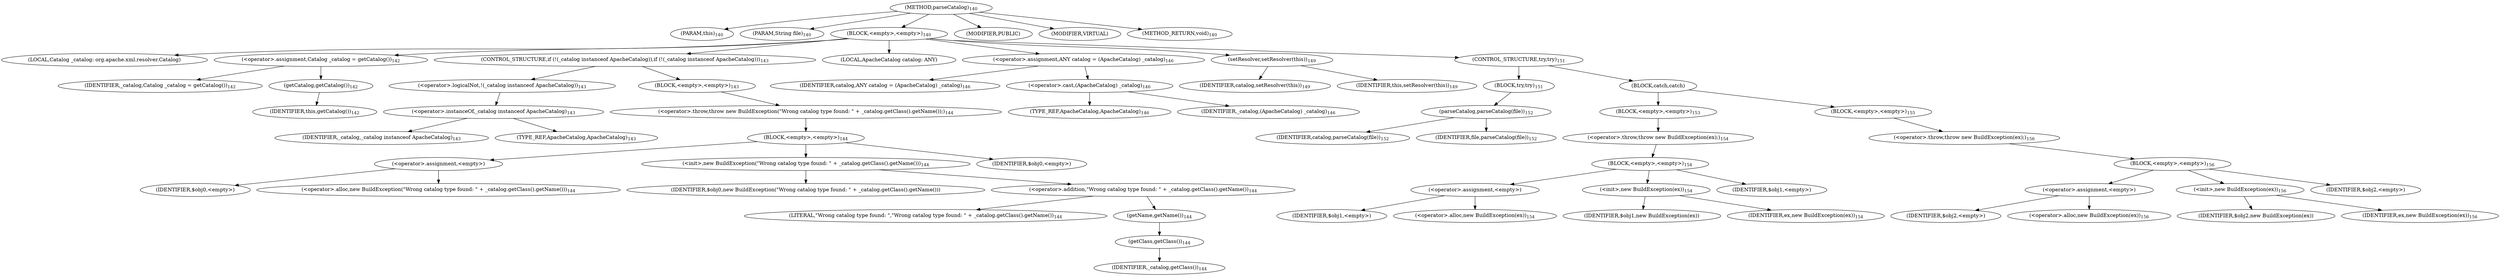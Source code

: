digraph "parseCatalog" {  
"31" [label = <(METHOD,parseCatalog)<SUB>140</SUB>> ]
"6" [label = <(PARAM,this)<SUB>140</SUB>> ]
"32" [label = <(PARAM,String file)<SUB>140</SUB>> ]
"33" [label = <(BLOCK,&lt;empty&gt;,&lt;empty&gt;)<SUB>140</SUB>> ]
"34" [label = <(LOCAL,Catalog _catalog: org.apache.xml.resolver.Catalog)> ]
"35" [label = <(&lt;operator&gt;.assignment,Catalog _catalog = getCatalog())<SUB>142</SUB>> ]
"36" [label = <(IDENTIFIER,_catalog,Catalog _catalog = getCatalog())<SUB>142</SUB>> ]
"37" [label = <(getCatalog,getCatalog())<SUB>142</SUB>> ]
"5" [label = <(IDENTIFIER,this,getCatalog())<SUB>142</SUB>> ]
"38" [label = <(CONTROL_STRUCTURE,if (!(_catalog instanceof ApacheCatalog)),if (!(_catalog instanceof ApacheCatalog)))<SUB>143</SUB>> ]
"39" [label = <(&lt;operator&gt;.logicalNot,!(_catalog instanceof ApacheCatalog))<SUB>143</SUB>> ]
"40" [label = <(&lt;operator&gt;.instanceOf,_catalog instanceof ApacheCatalog)<SUB>143</SUB>> ]
"41" [label = <(IDENTIFIER,_catalog,_catalog instanceof ApacheCatalog)<SUB>143</SUB>> ]
"42" [label = <(TYPE_REF,ApacheCatalog,ApacheCatalog)<SUB>143</SUB>> ]
"43" [label = <(BLOCK,&lt;empty&gt;,&lt;empty&gt;)<SUB>143</SUB>> ]
"44" [label = <(&lt;operator&gt;.throw,throw new BuildException(&quot;Wrong catalog type found: &quot; + _catalog.getClass().getName());)<SUB>144</SUB>> ]
"45" [label = <(BLOCK,&lt;empty&gt;,&lt;empty&gt;)<SUB>144</SUB>> ]
"46" [label = <(&lt;operator&gt;.assignment,&lt;empty&gt;)> ]
"47" [label = <(IDENTIFIER,$obj0,&lt;empty&gt;)> ]
"48" [label = <(&lt;operator&gt;.alloc,new BuildException(&quot;Wrong catalog type found: &quot; + _catalog.getClass().getName()))<SUB>144</SUB>> ]
"49" [label = <(&lt;init&gt;,new BuildException(&quot;Wrong catalog type found: &quot; + _catalog.getClass().getName()))<SUB>144</SUB>> ]
"50" [label = <(IDENTIFIER,$obj0,new BuildException(&quot;Wrong catalog type found: &quot; + _catalog.getClass().getName()))> ]
"51" [label = <(&lt;operator&gt;.addition,&quot;Wrong catalog type found: &quot; + _catalog.getClass().getName())<SUB>144</SUB>> ]
"52" [label = <(LITERAL,&quot;Wrong catalog type found: &quot;,&quot;Wrong catalog type found: &quot; + _catalog.getClass().getName())<SUB>144</SUB>> ]
"53" [label = <(getName,getName())<SUB>144</SUB>> ]
"54" [label = <(getClass,getClass())<SUB>144</SUB>> ]
"55" [label = <(IDENTIFIER,_catalog,getClass())<SUB>144</SUB>> ]
"56" [label = <(IDENTIFIER,$obj0,&lt;empty&gt;)> ]
"57" [label = <(LOCAL,ApacheCatalog catalog: ANY)> ]
"58" [label = <(&lt;operator&gt;.assignment,ANY catalog = (ApacheCatalog) _catalog)<SUB>146</SUB>> ]
"59" [label = <(IDENTIFIER,catalog,ANY catalog = (ApacheCatalog) _catalog)<SUB>146</SUB>> ]
"60" [label = <(&lt;operator&gt;.cast,(ApacheCatalog) _catalog)<SUB>146</SUB>> ]
"61" [label = <(TYPE_REF,ApacheCatalog,ApacheCatalog)<SUB>146</SUB>> ]
"62" [label = <(IDENTIFIER,_catalog,(ApacheCatalog) _catalog)<SUB>146</SUB>> ]
"63" [label = <(setResolver,setResolver(this))<SUB>149</SUB>> ]
"64" [label = <(IDENTIFIER,catalog,setResolver(this))<SUB>149</SUB>> ]
"7" [label = <(IDENTIFIER,this,setResolver(this))<SUB>149</SUB>> ]
"65" [label = <(CONTROL_STRUCTURE,try,try)<SUB>151</SUB>> ]
"66" [label = <(BLOCK,try,try)<SUB>151</SUB>> ]
"67" [label = <(parseCatalog,parseCatalog(file))<SUB>152</SUB>> ]
"68" [label = <(IDENTIFIER,catalog,parseCatalog(file))<SUB>152</SUB>> ]
"69" [label = <(IDENTIFIER,file,parseCatalog(file))<SUB>152</SUB>> ]
"70" [label = <(BLOCK,catch,catch)> ]
"71" [label = <(BLOCK,&lt;empty&gt;,&lt;empty&gt;)<SUB>153</SUB>> ]
"72" [label = <(&lt;operator&gt;.throw,throw new BuildException(ex);)<SUB>154</SUB>> ]
"73" [label = <(BLOCK,&lt;empty&gt;,&lt;empty&gt;)<SUB>154</SUB>> ]
"74" [label = <(&lt;operator&gt;.assignment,&lt;empty&gt;)> ]
"75" [label = <(IDENTIFIER,$obj1,&lt;empty&gt;)> ]
"76" [label = <(&lt;operator&gt;.alloc,new BuildException(ex))<SUB>154</SUB>> ]
"77" [label = <(&lt;init&gt;,new BuildException(ex))<SUB>154</SUB>> ]
"78" [label = <(IDENTIFIER,$obj1,new BuildException(ex))> ]
"79" [label = <(IDENTIFIER,ex,new BuildException(ex))<SUB>154</SUB>> ]
"80" [label = <(IDENTIFIER,$obj1,&lt;empty&gt;)> ]
"81" [label = <(BLOCK,&lt;empty&gt;,&lt;empty&gt;)<SUB>155</SUB>> ]
"82" [label = <(&lt;operator&gt;.throw,throw new BuildException(ex);)<SUB>156</SUB>> ]
"83" [label = <(BLOCK,&lt;empty&gt;,&lt;empty&gt;)<SUB>156</SUB>> ]
"84" [label = <(&lt;operator&gt;.assignment,&lt;empty&gt;)> ]
"85" [label = <(IDENTIFIER,$obj2,&lt;empty&gt;)> ]
"86" [label = <(&lt;operator&gt;.alloc,new BuildException(ex))<SUB>156</SUB>> ]
"87" [label = <(&lt;init&gt;,new BuildException(ex))<SUB>156</SUB>> ]
"88" [label = <(IDENTIFIER,$obj2,new BuildException(ex))> ]
"89" [label = <(IDENTIFIER,ex,new BuildException(ex))<SUB>156</SUB>> ]
"90" [label = <(IDENTIFIER,$obj2,&lt;empty&gt;)> ]
"91" [label = <(MODIFIER,PUBLIC)> ]
"92" [label = <(MODIFIER,VIRTUAL)> ]
"93" [label = <(METHOD_RETURN,void)<SUB>140</SUB>> ]
  "31" -> "6" 
  "31" -> "32" 
  "31" -> "33" 
  "31" -> "91" 
  "31" -> "92" 
  "31" -> "93" 
  "33" -> "34" 
  "33" -> "35" 
  "33" -> "38" 
  "33" -> "57" 
  "33" -> "58" 
  "33" -> "63" 
  "33" -> "65" 
  "35" -> "36" 
  "35" -> "37" 
  "37" -> "5" 
  "38" -> "39" 
  "38" -> "43" 
  "39" -> "40" 
  "40" -> "41" 
  "40" -> "42" 
  "43" -> "44" 
  "44" -> "45" 
  "45" -> "46" 
  "45" -> "49" 
  "45" -> "56" 
  "46" -> "47" 
  "46" -> "48" 
  "49" -> "50" 
  "49" -> "51" 
  "51" -> "52" 
  "51" -> "53" 
  "53" -> "54" 
  "54" -> "55" 
  "58" -> "59" 
  "58" -> "60" 
  "60" -> "61" 
  "60" -> "62" 
  "63" -> "64" 
  "63" -> "7" 
  "65" -> "66" 
  "65" -> "70" 
  "66" -> "67" 
  "67" -> "68" 
  "67" -> "69" 
  "70" -> "71" 
  "70" -> "81" 
  "71" -> "72" 
  "72" -> "73" 
  "73" -> "74" 
  "73" -> "77" 
  "73" -> "80" 
  "74" -> "75" 
  "74" -> "76" 
  "77" -> "78" 
  "77" -> "79" 
  "81" -> "82" 
  "82" -> "83" 
  "83" -> "84" 
  "83" -> "87" 
  "83" -> "90" 
  "84" -> "85" 
  "84" -> "86" 
  "87" -> "88" 
  "87" -> "89" 
}
